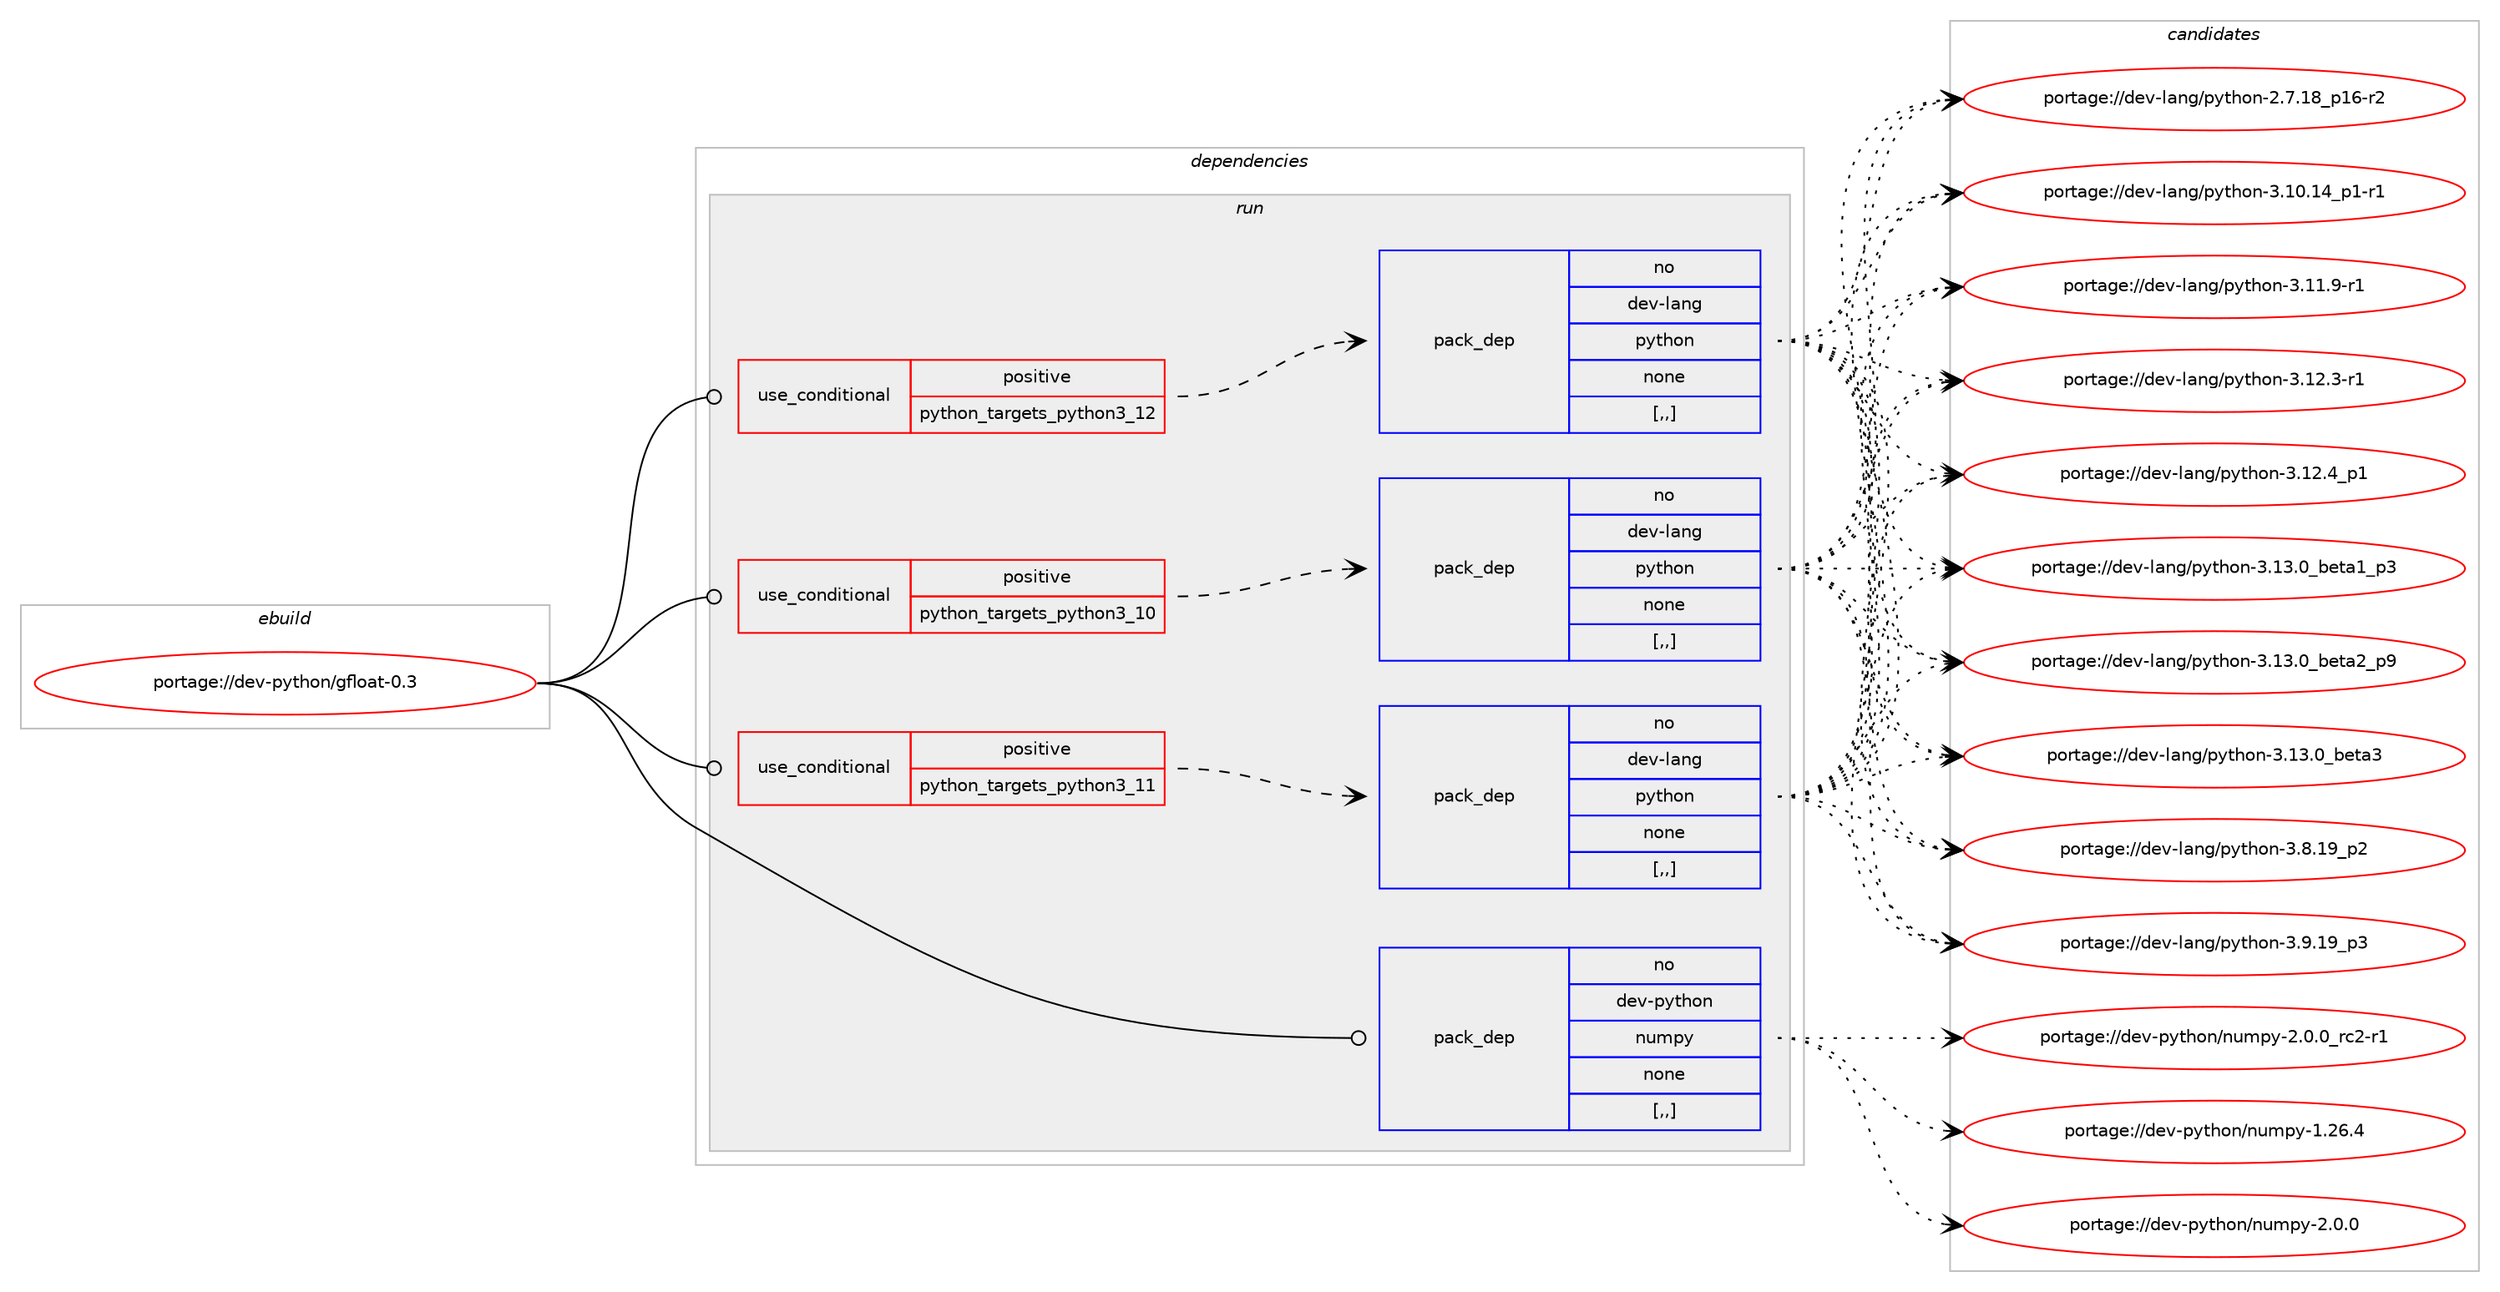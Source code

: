 digraph prolog {

# *************
# Graph options
# *************

newrank=true;
concentrate=true;
compound=true;
graph [rankdir=LR,fontname=Helvetica,fontsize=10,ranksep=1.5];#, ranksep=2.5, nodesep=0.2];
edge  [arrowhead=vee];
node  [fontname=Helvetica,fontsize=10];

# **********
# The ebuild
# **********

subgraph cluster_leftcol {
color=gray;
rank=same;
label=<<i>ebuild</i>>;
id [label="portage://dev-python/gfloat-0.3", color=red, width=4, href="../dev-python/gfloat-0.3.svg"];
}

# ****************
# The dependencies
# ****************

subgraph cluster_midcol {
color=gray;
label=<<i>dependencies</i>>;
subgraph cluster_compile {
fillcolor="#eeeeee";
style=filled;
label=<<i>compile</i>>;
}
subgraph cluster_compileandrun {
fillcolor="#eeeeee";
style=filled;
label=<<i>compile and run</i>>;
}
subgraph cluster_run {
fillcolor="#eeeeee";
style=filled;
label=<<i>run</i>>;
subgraph cond32135 {
dependency143592 [label=<<TABLE BORDER="0" CELLBORDER="1" CELLSPACING="0" CELLPADDING="4"><TR><TD ROWSPAN="3" CELLPADDING="10">use_conditional</TD></TR><TR><TD>positive</TD></TR><TR><TD>python_targets_python3_10</TD></TR></TABLE>>, shape=none, color=red];
subgraph pack110242 {
dependency143593 [label=<<TABLE BORDER="0" CELLBORDER="1" CELLSPACING="0" CELLPADDING="4" WIDTH="220"><TR><TD ROWSPAN="6" CELLPADDING="30">pack_dep</TD></TR><TR><TD WIDTH="110">no</TD></TR><TR><TD>dev-lang</TD></TR><TR><TD>python</TD></TR><TR><TD>none</TD></TR><TR><TD>[,,]</TD></TR></TABLE>>, shape=none, color=blue];
}
dependency143592:e -> dependency143593:w [weight=20,style="dashed",arrowhead="vee"];
}
id:e -> dependency143592:w [weight=20,style="solid",arrowhead="odot"];
subgraph cond32136 {
dependency143594 [label=<<TABLE BORDER="0" CELLBORDER="1" CELLSPACING="0" CELLPADDING="4"><TR><TD ROWSPAN="3" CELLPADDING="10">use_conditional</TD></TR><TR><TD>positive</TD></TR><TR><TD>python_targets_python3_11</TD></TR></TABLE>>, shape=none, color=red];
subgraph pack110243 {
dependency143595 [label=<<TABLE BORDER="0" CELLBORDER="1" CELLSPACING="0" CELLPADDING="4" WIDTH="220"><TR><TD ROWSPAN="6" CELLPADDING="30">pack_dep</TD></TR><TR><TD WIDTH="110">no</TD></TR><TR><TD>dev-lang</TD></TR><TR><TD>python</TD></TR><TR><TD>none</TD></TR><TR><TD>[,,]</TD></TR></TABLE>>, shape=none, color=blue];
}
dependency143594:e -> dependency143595:w [weight=20,style="dashed",arrowhead="vee"];
}
id:e -> dependency143594:w [weight=20,style="solid",arrowhead="odot"];
subgraph cond32137 {
dependency143596 [label=<<TABLE BORDER="0" CELLBORDER="1" CELLSPACING="0" CELLPADDING="4"><TR><TD ROWSPAN="3" CELLPADDING="10">use_conditional</TD></TR><TR><TD>positive</TD></TR><TR><TD>python_targets_python3_12</TD></TR></TABLE>>, shape=none, color=red];
subgraph pack110244 {
dependency143597 [label=<<TABLE BORDER="0" CELLBORDER="1" CELLSPACING="0" CELLPADDING="4" WIDTH="220"><TR><TD ROWSPAN="6" CELLPADDING="30">pack_dep</TD></TR><TR><TD WIDTH="110">no</TD></TR><TR><TD>dev-lang</TD></TR><TR><TD>python</TD></TR><TR><TD>none</TD></TR><TR><TD>[,,]</TD></TR></TABLE>>, shape=none, color=blue];
}
dependency143596:e -> dependency143597:w [weight=20,style="dashed",arrowhead="vee"];
}
id:e -> dependency143596:w [weight=20,style="solid",arrowhead="odot"];
subgraph pack110245 {
dependency143598 [label=<<TABLE BORDER="0" CELLBORDER="1" CELLSPACING="0" CELLPADDING="4" WIDTH="220"><TR><TD ROWSPAN="6" CELLPADDING="30">pack_dep</TD></TR><TR><TD WIDTH="110">no</TD></TR><TR><TD>dev-python</TD></TR><TR><TD>numpy</TD></TR><TR><TD>none</TD></TR><TR><TD>[,,]</TD></TR></TABLE>>, shape=none, color=blue];
}
id:e -> dependency143598:w [weight=20,style="solid",arrowhead="odot"];
}
}

# **************
# The candidates
# **************

subgraph cluster_choices {
rank=same;
color=gray;
label=<<i>candidates</i>>;

subgraph choice110242 {
color=black;
nodesep=1;
choice100101118451089711010347112121116104111110455046554649569511249544511450 [label="portage://dev-lang/python-2.7.18_p16-r2", color=red, width=4,href="../dev-lang/python-2.7.18_p16-r2.svg"];
choice100101118451089711010347112121116104111110455146494846495295112494511449 [label="portage://dev-lang/python-3.10.14_p1-r1", color=red, width=4,href="../dev-lang/python-3.10.14_p1-r1.svg"];
choice100101118451089711010347112121116104111110455146494946574511449 [label="portage://dev-lang/python-3.11.9-r1", color=red, width=4,href="../dev-lang/python-3.11.9-r1.svg"];
choice100101118451089711010347112121116104111110455146495046514511449 [label="portage://dev-lang/python-3.12.3-r1", color=red, width=4,href="../dev-lang/python-3.12.3-r1.svg"];
choice100101118451089711010347112121116104111110455146495046529511249 [label="portage://dev-lang/python-3.12.4_p1", color=red, width=4,href="../dev-lang/python-3.12.4_p1.svg"];
choice10010111845108971101034711212111610411111045514649514648959810111697499511251 [label="portage://dev-lang/python-3.13.0_beta1_p3", color=red, width=4,href="../dev-lang/python-3.13.0_beta1_p3.svg"];
choice10010111845108971101034711212111610411111045514649514648959810111697509511257 [label="portage://dev-lang/python-3.13.0_beta2_p9", color=red, width=4,href="../dev-lang/python-3.13.0_beta2_p9.svg"];
choice1001011184510897110103471121211161041111104551464951464895981011169751 [label="portage://dev-lang/python-3.13.0_beta3", color=red, width=4,href="../dev-lang/python-3.13.0_beta3.svg"];
choice100101118451089711010347112121116104111110455146564649579511250 [label="portage://dev-lang/python-3.8.19_p2", color=red, width=4,href="../dev-lang/python-3.8.19_p2.svg"];
choice100101118451089711010347112121116104111110455146574649579511251 [label="portage://dev-lang/python-3.9.19_p3", color=red, width=4,href="../dev-lang/python-3.9.19_p3.svg"];
dependency143593:e -> choice100101118451089711010347112121116104111110455046554649569511249544511450:w [style=dotted,weight="100"];
dependency143593:e -> choice100101118451089711010347112121116104111110455146494846495295112494511449:w [style=dotted,weight="100"];
dependency143593:e -> choice100101118451089711010347112121116104111110455146494946574511449:w [style=dotted,weight="100"];
dependency143593:e -> choice100101118451089711010347112121116104111110455146495046514511449:w [style=dotted,weight="100"];
dependency143593:e -> choice100101118451089711010347112121116104111110455146495046529511249:w [style=dotted,weight="100"];
dependency143593:e -> choice10010111845108971101034711212111610411111045514649514648959810111697499511251:w [style=dotted,weight="100"];
dependency143593:e -> choice10010111845108971101034711212111610411111045514649514648959810111697509511257:w [style=dotted,weight="100"];
dependency143593:e -> choice1001011184510897110103471121211161041111104551464951464895981011169751:w [style=dotted,weight="100"];
dependency143593:e -> choice100101118451089711010347112121116104111110455146564649579511250:w [style=dotted,weight="100"];
dependency143593:e -> choice100101118451089711010347112121116104111110455146574649579511251:w [style=dotted,weight="100"];
}
subgraph choice110243 {
color=black;
nodesep=1;
choice100101118451089711010347112121116104111110455046554649569511249544511450 [label="portage://dev-lang/python-2.7.18_p16-r2", color=red, width=4,href="../dev-lang/python-2.7.18_p16-r2.svg"];
choice100101118451089711010347112121116104111110455146494846495295112494511449 [label="portage://dev-lang/python-3.10.14_p1-r1", color=red, width=4,href="../dev-lang/python-3.10.14_p1-r1.svg"];
choice100101118451089711010347112121116104111110455146494946574511449 [label="portage://dev-lang/python-3.11.9-r1", color=red, width=4,href="../dev-lang/python-3.11.9-r1.svg"];
choice100101118451089711010347112121116104111110455146495046514511449 [label="portage://dev-lang/python-3.12.3-r1", color=red, width=4,href="../dev-lang/python-3.12.3-r1.svg"];
choice100101118451089711010347112121116104111110455146495046529511249 [label="portage://dev-lang/python-3.12.4_p1", color=red, width=4,href="../dev-lang/python-3.12.4_p1.svg"];
choice10010111845108971101034711212111610411111045514649514648959810111697499511251 [label="portage://dev-lang/python-3.13.0_beta1_p3", color=red, width=4,href="../dev-lang/python-3.13.0_beta1_p3.svg"];
choice10010111845108971101034711212111610411111045514649514648959810111697509511257 [label="portage://dev-lang/python-3.13.0_beta2_p9", color=red, width=4,href="../dev-lang/python-3.13.0_beta2_p9.svg"];
choice1001011184510897110103471121211161041111104551464951464895981011169751 [label="portage://dev-lang/python-3.13.0_beta3", color=red, width=4,href="../dev-lang/python-3.13.0_beta3.svg"];
choice100101118451089711010347112121116104111110455146564649579511250 [label="portage://dev-lang/python-3.8.19_p2", color=red, width=4,href="../dev-lang/python-3.8.19_p2.svg"];
choice100101118451089711010347112121116104111110455146574649579511251 [label="portage://dev-lang/python-3.9.19_p3", color=red, width=4,href="../dev-lang/python-3.9.19_p3.svg"];
dependency143595:e -> choice100101118451089711010347112121116104111110455046554649569511249544511450:w [style=dotted,weight="100"];
dependency143595:e -> choice100101118451089711010347112121116104111110455146494846495295112494511449:w [style=dotted,weight="100"];
dependency143595:e -> choice100101118451089711010347112121116104111110455146494946574511449:w [style=dotted,weight="100"];
dependency143595:e -> choice100101118451089711010347112121116104111110455146495046514511449:w [style=dotted,weight="100"];
dependency143595:e -> choice100101118451089711010347112121116104111110455146495046529511249:w [style=dotted,weight="100"];
dependency143595:e -> choice10010111845108971101034711212111610411111045514649514648959810111697499511251:w [style=dotted,weight="100"];
dependency143595:e -> choice10010111845108971101034711212111610411111045514649514648959810111697509511257:w [style=dotted,weight="100"];
dependency143595:e -> choice1001011184510897110103471121211161041111104551464951464895981011169751:w [style=dotted,weight="100"];
dependency143595:e -> choice100101118451089711010347112121116104111110455146564649579511250:w [style=dotted,weight="100"];
dependency143595:e -> choice100101118451089711010347112121116104111110455146574649579511251:w [style=dotted,weight="100"];
}
subgraph choice110244 {
color=black;
nodesep=1;
choice100101118451089711010347112121116104111110455046554649569511249544511450 [label="portage://dev-lang/python-2.7.18_p16-r2", color=red, width=4,href="../dev-lang/python-2.7.18_p16-r2.svg"];
choice100101118451089711010347112121116104111110455146494846495295112494511449 [label="portage://dev-lang/python-3.10.14_p1-r1", color=red, width=4,href="../dev-lang/python-3.10.14_p1-r1.svg"];
choice100101118451089711010347112121116104111110455146494946574511449 [label="portage://dev-lang/python-3.11.9-r1", color=red, width=4,href="../dev-lang/python-3.11.9-r1.svg"];
choice100101118451089711010347112121116104111110455146495046514511449 [label="portage://dev-lang/python-3.12.3-r1", color=red, width=4,href="../dev-lang/python-3.12.3-r1.svg"];
choice100101118451089711010347112121116104111110455146495046529511249 [label="portage://dev-lang/python-3.12.4_p1", color=red, width=4,href="../dev-lang/python-3.12.4_p1.svg"];
choice10010111845108971101034711212111610411111045514649514648959810111697499511251 [label="portage://dev-lang/python-3.13.0_beta1_p3", color=red, width=4,href="../dev-lang/python-3.13.0_beta1_p3.svg"];
choice10010111845108971101034711212111610411111045514649514648959810111697509511257 [label="portage://dev-lang/python-3.13.0_beta2_p9", color=red, width=4,href="../dev-lang/python-3.13.0_beta2_p9.svg"];
choice1001011184510897110103471121211161041111104551464951464895981011169751 [label="portage://dev-lang/python-3.13.0_beta3", color=red, width=4,href="../dev-lang/python-3.13.0_beta3.svg"];
choice100101118451089711010347112121116104111110455146564649579511250 [label="portage://dev-lang/python-3.8.19_p2", color=red, width=4,href="../dev-lang/python-3.8.19_p2.svg"];
choice100101118451089711010347112121116104111110455146574649579511251 [label="portage://dev-lang/python-3.9.19_p3", color=red, width=4,href="../dev-lang/python-3.9.19_p3.svg"];
dependency143597:e -> choice100101118451089711010347112121116104111110455046554649569511249544511450:w [style=dotted,weight="100"];
dependency143597:e -> choice100101118451089711010347112121116104111110455146494846495295112494511449:w [style=dotted,weight="100"];
dependency143597:e -> choice100101118451089711010347112121116104111110455146494946574511449:w [style=dotted,weight="100"];
dependency143597:e -> choice100101118451089711010347112121116104111110455146495046514511449:w [style=dotted,weight="100"];
dependency143597:e -> choice100101118451089711010347112121116104111110455146495046529511249:w [style=dotted,weight="100"];
dependency143597:e -> choice10010111845108971101034711212111610411111045514649514648959810111697499511251:w [style=dotted,weight="100"];
dependency143597:e -> choice10010111845108971101034711212111610411111045514649514648959810111697509511257:w [style=dotted,weight="100"];
dependency143597:e -> choice1001011184510897110103471121211161041111104551464951464895981011169751:w [style=dotted,weight="100"];
dependency143597:e -> choice100101118451089711010347112121116104111110455146564649579511250:w [style=dotted,weight="100"];
dependency143597:e -> choice100101118451089711010347112121116104111110455146574649579511251:w [style=dotted,weight="100"];
}
subgraph choice110245 {
color=black;
nodesep=1;
choice100101118451121211161041111104711011710911212145494650544652 [label="portage://dev-python/numpy-1.26.4", color=red, width=4,href="../dev-python/numpy-1.26.4.svg"];
choice1001011184511212111610411111047110117109112121455046484648 [label="portage://dev-python/numpy-2.0.0", color=red, width=4,href="../dev-python/numpy-2.0.0.svg"];
choice10010111845112121116104111110471101171091121214550464846489511499504511449 [label="portage://dev-python/numpy-2.0.0_rc2-r1", color=red, width=4,href="../dev-python/numpy-2.0.0_rc2-r1.svg"];
dependency143598:e -> choice100101118451121211161041111104711011710911212145494650544652:w [style=dotted,weight="100"];
dependency143598:e -> choice1001011184511212111610411111047110117109112121455046484648:w [style=dotted,weight="100"];
dependency143598:e -> choice10010111845112121116104111110471101171091121214550464846489511499504511449:w [style=dotted,weight="100"];
}
}

}
